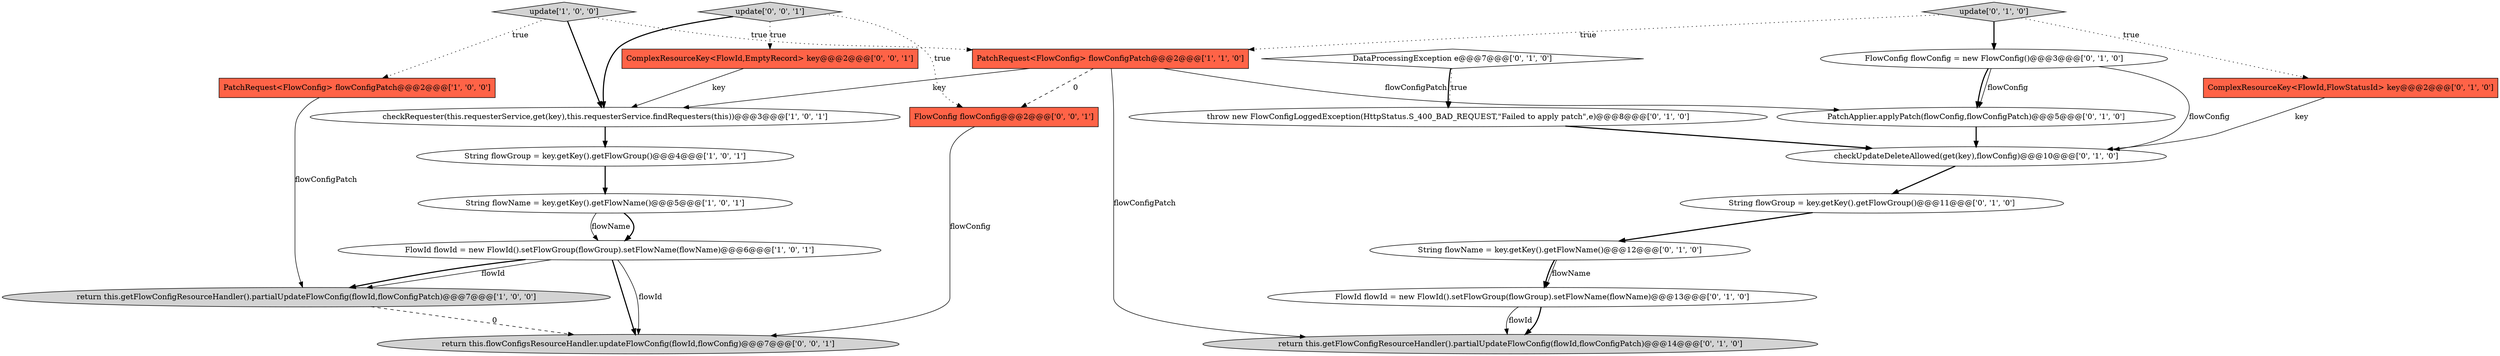 digraph {
10 [style = filled, label = "FlowId flowId = new FlowId().setFlowGroup(flowGroup).setFlowName(flowName)@@@13@@@['0', '1', '0']", fillcolor = white, shape = ellipse image = "AAA0AAABBB2BBB"];
20 [style = filled, label = "FlowConfig flowConfig@@@2@@@['0', '0', '1']", fillcolor = tomato, shape = box image = "AAA0AAABBB3BBB"];
16 [style = filled, label = "FlowConfig flowConfig = new FlowConfig()@@@3@@@['0', '1', '0']", fillcolor = white, shape = ellipse image = "AAA0AAABBB2BBB"];
18 [style = filled, label = "throw new FlowConfigLoggedException(HttpStatus.S_400_BAD_REQUEST,\"Failed to apply patch\",e)@@@8@@@['0', '1', '0']", fillcolor = white, shape = ellipse image = "AAA1AAABBB2BBB"];
15 [style = filled, label = "return this.getFlowConfigResourceHandler().partialUpdateFlowConfig(flowId,flowConfigPatch)@@@14@@@['0', '1', '0']", fillcolor = lightgray, shape = ellipse image = "AAA0AAABBB2BBB"];
0 [style = filled, label = "FlowId flowId = new FlowId().setFlowGroup(flowGroup).setFlowName(flowName)@@@6@@@['1', '0', '1']", fillcolor = white, shape = ellipse image = "AAA0AAABBB1BBB"];
8 [style = filled, label = "ComplexResourceKey<FlowId,FlowStatusId> key@@@2@@@['0', '1', '0']", fillcolor = tomato, shape = box image = "AAA0AAABBB2BBB"];
22 [style = filled, label = "update['0', '0', '1']", fillcolor = lightgray, shape = diamond image = "AAA0AAABBB3BBB"];
12 [style = filled, label = "update['0', '1', '0']", fillcolor = lightgray, shape = diamond image = "AAA0AAABBB2BBB"];
5 [style = filled, label = "String flowGroup = key.getKey().getFlowGroup()@@@4@@@['1', '0', '1']", fillcolor = white, shape = ellipse image = "AAA0AAABBB1BBB"];
6 [style = filled, label = "return this.getFlowConfigResourceHandler().partialUpdateFlowConfig(flowId,flowConfigPatch)@@@7@@@['1', '0', '0']", fillcolor = lightgray, shape = ellipse image = "AAA0AAABBB1BBB"];
13 [style = filled, label = "DataProcessingException e@@@7@@@['0', '1', '0']", fillcolor = white, shape = diamond image = "AAA1AAABBB2BBB"];
21 [style = filled, label = "return this.flowConfigsResourceHandler.updateFlowConfig(flowId,flowConfig)@@@7@@@['0', '0', '1']", fillcolor = lightgray, shape = ellipse image = "AAA0AAABBB3BBB"];
17 [style = filled, label = "String flowName = key.getKey().getFlowName()@@@12@@@['0', '1', '0']", fillcolor = white, shape = ellipse image = "AAA0AAABBB2BBB"];
7 [style = filled, label = "PatchRequest<FlowConfig> flowConfigPatch@@@2@@@['1', '1', '0']", fillcolor = tomato, shape = box image = "AAA0AAABBB1BBB"];
11 [style = filled, label = "PatchApplier.applyPatch(flowConfig,flowConfigPatch)@@@5@@@['0', '1', '0']", fillcolor = white, shape = ellipse image = "AAA1AAABBB2BBB"];
3 [style = filled, label = "String flowName = key.getKey().getFlowName()@@@5@@@['1', '0', '1']", fillcolor = white, shape = ellipse image = "AAA0AAABBB1BBB"];
4 [style = filled, label = "PatchRequest<FlowConfig> flowConfigPatch@@@2@@@['1', '0', '0']", fillcolor = tomato, shape = box image = "AAA0AAABBB1BBB"];
19 [style = filled, label = "ComplexResourceKey<FlowId,EmptyRecord> key@@@2@@@['0', '0', '1']", fillcolor = tomato, shape = box image = "AAA0AAABBB3BBB"];
1 [style = filled, label = "checkRequester(this.requesterService,get(key),this.requesterService.findRequesters(this))@@@3@@@['1', '0', '1']", fillcolor = white, shape = ellipse image = "AAA0AAABBB1BBB"];
14 [style = filled, label = "String flowGroup = key.getKey().getFlowGroup()@@@11@@@['0', '1', '0']", fillcolor = white, shape = ellipse image = "AAA0AAABBB2BBB"];
9 [style = filled, label = "checkUpdateDeleteAllowed(get(key),flowConfig)@@@10@@@['0', '1', '0']", fillcolor = white, shape = ellipse image = "AAA1AAABBB2BBB"];
2 [style = filled, label = "update['1', '0', '0']", fillcolor = lightgray, shape = diamond image = "AAA0AAABBB1BBB"];
19->1 [style = solid, label="key"];
0->6 [style = bold, label=""];
12->7 [style = dotted, label="true"];
16->11 [style = solid, label="flowConfig"];
14->17 [style = bold, label=""];
8->9 [style = solid, label="key"];
2->4 [style = dotted, label="true"];
22->19 [style = dotted, label="true"];
7->20 [style = dashed, label="0"];
22->20 [style = dotted, label="true"];
0->6 [style = solid, label="flowId"];
11->9 [style = bold, label=""];
13->18 [style = bold, label=""];
12->16 [style = bold, label=""];
12->8 [style = dotted, label="true"];
7->11 [style = solid, label="flowConfigPatch"];
18->9 [style = bold, label=""];
13->18 [style = dotted, label="true"];
7->1 [style = solid, label="key"];
3->0 [style = bold, label=""];
2->1 [style = bold, label=""];
17->10 [style = solid, label="flowName"];
0->21 [style = bold, label=""];
20->21 [style = solid, label="flowConfig"];
9->14 [style = bold, label=""];
6->21 [style = dashed, label="0"];
0->21 [style = solid, label="flowId"];
7->15 [style = solid, label="flowConfigPatch"];
10->15 [style = bold, label=""];
5->3 [style = bold, label=""];
10->15 [style = solid, label="flowId"];
3->0 [style = solid, label="flowName"];
22->1 [style = bold, label=""];
16->11 [style = bold, label=""];
16->9 [style = solid, label="flowConfig"];
4->6 [style = solid, label="flowConfigPatch"];
17->10 [style = bold, label=""];
2->7 [style = dotted, label="true"];
1->5 [style = bold, label=""];
}
